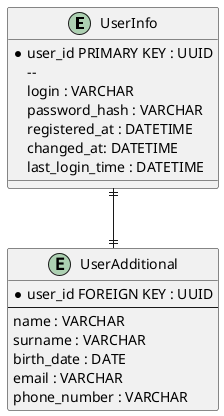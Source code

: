 @startuml

entity "UserInfo" {
	* user_id PRIMARY KEY : UUID
  	--
  	login : VARCHAR
  	password_hash : VARCHAR
	registered_at : DATETIME
	changed_at: DATETIME
	last_login_time : DATETIME
}

entity "UserAdditional" {
  	* user_id FOREIGN KEY : UUID
  	--
	name : VARCHAR
  	surname : VARCHAR
	birth_date : DATE
	email : VARCHAR
	phone_number : VARCHAR
}

UserInfo ||--|| UserAdditional
  
@enduml